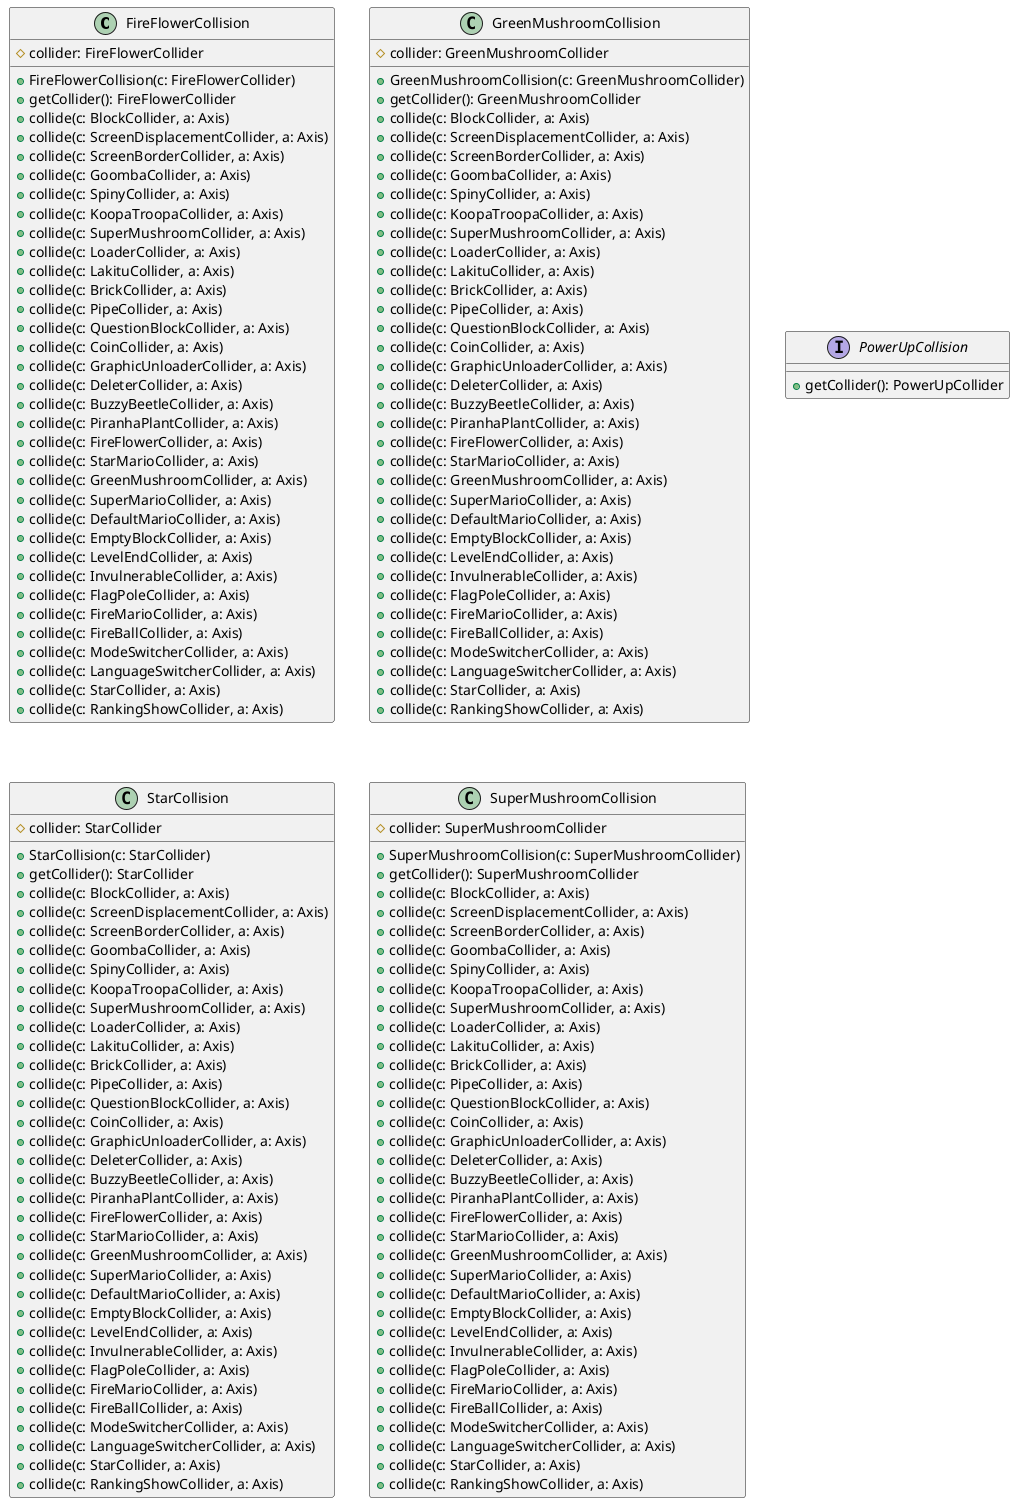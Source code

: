 @startuml
class FireFlowerCollision {
   #collider: FireFlowerCollider
   +FireFlowerCollision(c: FireFlowerCollider)
   +getCollider(): FireFlowerCollider 
   +collide(c: BlockCollider, a: Axis)
   +collide(c: ScreenDisplacementCollider, a: Axis)
   +collide(c: ScreenBorderCollider, a: Axis)
   +collide(c: GoombaCollider, a: Axis)
   +collide(c: SpinyCollider, a: Axis)
   +collide(c: KoopaTroopaCollider, a: Axis)
   +collide(c: SuperMushroomCollider, a: Axis)
   +collide(c: LoaderCollider, a: Axis)
   +collide(c: LakituCollider, a: Axis)
   +collide(c: BrickCollider, a: Axis)
   +collide(c: PipeCollider, a: Axis)
   +collide(c: QuestionBlockCollider, a: Axis)
   +collide(c: CoinCollider, a: Axis)
   +collide(c: GraphicUnloaderCollider, a: Axis)
   +collide(c: DeleterCollider, a: Axis)
   +collide(c: BuzzyBeetleCollider, a: Axis)
   +collide(c: PiranhaPlantCollider, a: Axis)
   +collide(c: FireFlowerCollider, a: Axis)
   +collide(c: StarMarioCollider, a: Axis)
   +collide(c: GreenMushroomCollider, a: Axis)
   +collide(c: SuperMarioCollider, a: Axis)
   +collide(c: DefaultMarioCollider, a: Axis)
   +collide(c: EmptyBlockCollider, a: Axis)
   +collide(c: LevelEndCollider, a: Axis)
   +collide(c: InvulnerableCollider, a: Axis)
   +collide(c: FlagPoleCollider, a: Axis)
   +collide(c: FireMarioCollider, a: Axis)
   +collide(c: FireBallCollider, a: Axis)
   +collide(c: ModeSwitcherCollider, a: Axis)
   +collide(c: LanguageSwitcherCollider, a: Axis)
   +collide(c: StarCollider, a: Axis)
   +collide(c: RankingShowCollider, a: Axis)
}

class GreenMushroomCollision {
   #collider: GreenMushroomCollider
   +GreenMushroomCollision(c: GreenMushroomCollider)
   +getCollider(): GreenMushroomCollider 
   +collide(c: BlockCollider, a: Axis)
   +collide(c: ScreenDisplacementCollider, a: Axis)
   +collide(c: ScreenBorderCollider, a: Axis)
   +collide(c: GoombaCollider, a: Axis)
   +collide(c: SpinyCollider, a: Axis)
   +collide(c: KoopaTroopaCollider, a: Axis)
   +collide(c: SuperMushroomCollider, a: Axis)
   +collide(c: LoaderCollider, a: Axis)
   +collide(c: LakituCollider, a: Axis)
   +collide(c: BrickCollider, a: Axis)
   +collide(c: PipeCollider, a: Axis)
   +collide(c: QuestionBlockCollider, a: Axis)
   +collide(c: CoinCollider, a: Axis)
   +collide(c: GraphicUnloaderCollider, a: Axis)
   +collide(c: DeleterCollider, a: Axis)
   +collide(c: BuzzyBeetleCollider, a: Axis)
   +collide(c: PiranhaPlantCollider, a: Axis)
   +collide(c: FireFlowerCollider, a: Axis)
   +collide(c: StarMarioCollider, a: Axis)
   +collide(c: GreenMushroomCollider, a: Axis)
   +collide(c: SuperMarioCollider, a: Axis)
   +collide(c: DefaultMarioCollider, a: Axis)
   +collide(c: EmptyBlockCollider, a: Axis)
   +collide(c: LevelEndCollider, a: Axis)
   +collide(c: InvulnerableCollider, a: Axis)
   +collide(c: FlagPoleCollider, a: Axis)
   +collide(c: FireMarioCollider, a: Axis)
   +collide(c: FireBallCollider, a: Axis)
   +collide(c: ModeSwitcherCollider, a: Axis)
   +collide(c: LanguageSwitcherCollider, a: Axis)
   +collide(c: StarCollider, a: Axis)
   +collide(c: RankingShowCollider, a: Axis)
}

interface PowerUpCollision {
   +getCollider(): PowerUpCollider 
}

class StarCollision {
   #collider: StarCollider
   +StarCollision(c: StarCollider)
   +getCollider(): StarCollider 
   +collide(c: BlockCollider, a: Axis)
   +collide(c: ScreenDisplacementCollider, a: Axis)
   +collide(c: ScreenBorderCollider, a: Axis)
   +collide(c: GoombaCollider, a: Axis)
   +collide(c: SpinyCollider, a: Axis)
   +collide(c: KoopaTroopaCollider, a: Axis)
   +collide(c: SuperMushroomCollider, a: Axis)
   +collide(c: LoaderCollider, a: Axis)
   +collide(c: LakituCollider, a: Axis)
   +collide(c: BrickCollider, a: Axis)
   +collide(c: PipeCollider, a: Axis)
   +collide(c: QuestionBlockCollider, a: Axis)
   +collide(c: CoinCollider, a: Axis)
   +collide(c: GraphicUnloaderCollider, a: Axis)
   +collide(c: DeleterCollider, a: Axis)
   +collide(c: BuzzyBeetleCollider, a: Axis)
   +collide(c: PiranhaPlantCollider, a: Axis)
   +collide(c: FireFlowerCollider, a: Axis)
   +collide(c: StarMarioCollider, a: Axis)
   +collide(c: GreenMushroomCollider, a: Axis)
   +collide(c: SuperMarioCollider, a: Axis)
   +collide(c: DefaultMarioCollider, a: Axis)
   +collide(c: EmptyBlockCollider, a: Axis)
   +collide(c: LevelEndCollider, a: Axis)
   +collide(c: InvulnerableCollider, a: Axis)
   +collide(c: FlagPoleCollider, a: Axis)
   +collide(c: FireMarioCollider, a: Axis)
   +collide(c: FireBallCollider, a: Axis)
   +collide(c: ModeSwitcherCollider, a: Axis)
   +collide(c: LanguageSwitcherCollider, a: Axis)
   +collide(c: StarCollider, a: Axis)
   +collide(c: RankingShowCollider, a: Axis)
}

class SuperMushroomCollision {
   #collider: SuperMushroomCollider
   +SuperMushroomCollision(c: SuperMushroomCollider)
   +getCollider(): SuperMushroomCollider 
   +collide(c: BlockCollider, a: Axis)
   +collide(c: ScreenDisplacementCollider, a: Axis)
   +collide(c: ScreenBorderCollider, a: Axis)
   +collide(c: GoombaCollider, a: Axis)
   +collide(c: SpinyCollider, a: Axis)
   +collide(c: KoopaTroopaCollider, a: Axis)
   +collide(c: SuperMushroomCollider, a: Axis)
   +collide(c: LoaderCollider, a: Axis)
   +collide(c: LakituCollider, a: Axis)
   +collide(c: BrickCollider, a: Axis)
   +collide(c: PipeCollider, a: Axis)
   +collide(c: QuestionBlockCollider, a: Axis)
   +collide(c: CoinCollider, a: Axis)
   +collide(c: GraphicUnloaderCollider, a: Axis)
   +collide(c: DeleterCollider, a: Axis)
   +collide(c: BuzzyBeetleCollider, a: Axis)
   +collide(c: PiranhaPlantCollider, a: Axis)
   +collide(c: FireFlowerCollider, a: Axis)
   +collide(c: StarMarioCollider, a: Axis)
   +collide(c: GreenMushroomCollider, a: Axis)
   +collide(c: SuperMarioCollider, a: Axis)
   +collide(c: DefaultMarioCollider, a: Axis)
   +collide(c: EmptyBlockCollider, a: Axis)
   +collide(c: LevelEndCollider, a: Axis)
   +collide(c: InvulnerableCollider, a: Axis)
   +collide(c: FlagPoleCollider, a: Axis)
   +collide(c: FireMarioCollider, a: Axis)
   +collide(c: FireBallCollider, a: Axis)
   +collide(c: ModeSwitcherCollider, a: Axis)
   +collide(c: LanguageSwitcherCollider, a: Axis)
   +collide(c: StarCollider, a: Axis)
   +collide(c: RankingShowCollider, a: Axis)
}

@enduml
